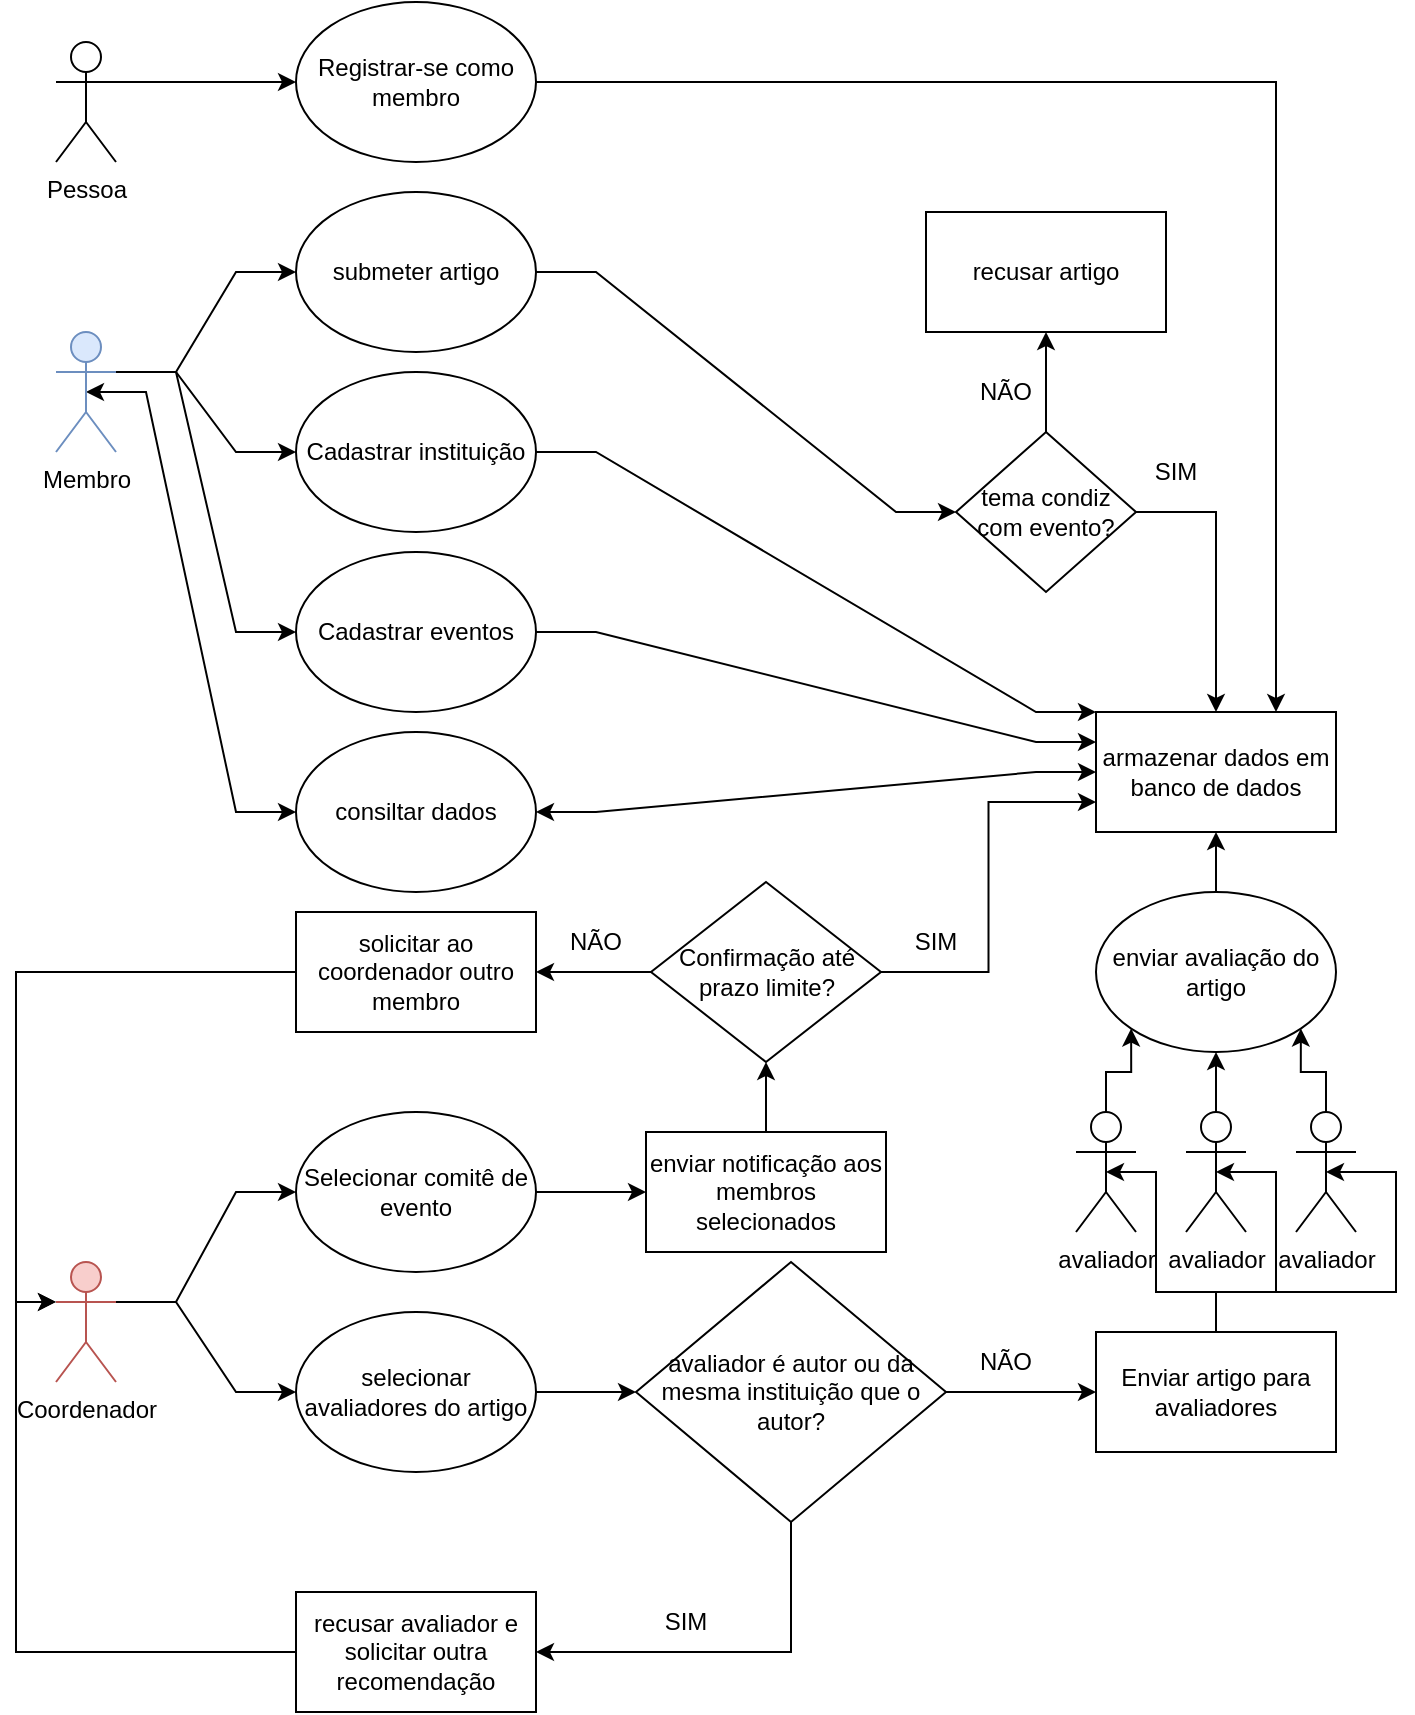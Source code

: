 <mxfile version="19.0.3" type="github">
  <diagram id="8JU_U9Y3DcdZJbbYmd21" name="Page-1">
    <mxGraphModel dx="1567" dy="887" grid="1" gridSize="10" guides="1" tooltips="1" connect="1" arrows="1" fold="1" page="1" pageScale="1" pageWidth="850" pageHeight="1100" math="0" shadow="0">
      <root>
        <mxCell id="0" />
        <mxCell id="1" parent="0" />
        <mxCell id="NkB1lSJiVC8DAfF1Eu-Q-7" style="edgeStyle=orthogonalEdgeStyle;rounded=0;orthogonalLoop=1;jettySize=auto;html=1;exitX=1;exitY=0.333;exitDx=0;exitDy=0;exitPerimeter=0;entryX=0;entryY=0.5;entryDx=0;entryDy=0;" edge="1" parent="1" source="NkB1lSJiVC8DAfF1Eu-Q-1" target="NkB1lSJiVC8DAfF1Eu-Q-4">
          <mxGeometry relative="1" as="geometry" />
        </mxCell>
        <mxCell id="NkB1lSJiVC8DAfF1Eu-Q-1" value="Pessoa" style="shape=umlActor;verticalLabelPosition=bottom;verticalAlign=top;html=1;outlineConnect=0;" vertex="1" parent="1">
          <mxGeometry x="110" y="25" width="30" height="60" as="geometry" />
        </mxCell>
        <mxCell id="NkB1lSJiVC8DAfF1Eu-Q-78" style="edgeStyle=orthogonalEdgeStyle;rounded=0;orthogonalLoop=1;jettySize=auto;html=1;exitX=1;exitY=0.5;exitDx=0;exitDy=0;entryX=0.75;entryY=0;entryDx=0;entryDy=0;" edge="1" parent="1" source="NkB1lSJiVC8DAfF1Eu-Q-4" target="NkB1lSJiVC8DAfF1Eu-Q-44">
          <mxGeometry relative="1" as="geometry" />
        </mxCell>
        <mxCell id="NkB1lSJiVC8DAfF1Eu-Q-4" value="Registrar-se como membro" style="ellipse;whiteSpace=wrap;html=1;" vertex="1" parent="1">
          <mxGeometry x="230" y="5" width="120" height="80" as="geometry" />
        </mxCell>
        <mxCell id="NkB1lSJiVC8DAfF1Eu-Q-14" style="edgeStyle=entityRelationEdgeStyle;rounded=0;orthogonalLoop=1;jettySize=auto;html=1;exitX=1;exitY=0.333;exitDx=0;exitDy=0;exitPerimeter=0;entryX=0;entryY=0.5;entryDx=0;entryDy=0;" edge="1" parent="1" source="NkB1lSJiVC8DAfF1Eu-Q-8" target="NkB1lSJiVC8DAfF1Eu-Q-11">
          <mxGeometry relative="1" as="geometry" />
        </mxCell>
        <mxCell id="NkB1lSJiVC8DAfF1Eu-Q-17" style="edgeStyle=entityRelationEdgeStyle;rounded=0;orthogonalLoop=1;jettySize=auto;html=1;exitX=1;exitY=0.333;exitDx=0;exitDy=0;exitPerimeter=0;entryX=0;entryY=0.5;entryDx=0;entryDy=0;" edge="1" parent="1" source="NkB1lSJiVC8DAfF1Eu-Q-8" target="NkB1lSJiVC8DAfF1Eu-Q-16">
          <mxGeometry relative="1" as="geometry" />
        </mxCell>
        <mxCell id="NkB1lSJiVC8DAfF1Eu-Q-8" value="Coordenador" style="shape=umlActor;verticalLabelPosition=bottom;verticalAlign=top;html=1;outlineConnect=0;fillColor=#f8cecc;strokeColor=#b85450;" vertex="1" parent="1">
          <mxGeometry x="110" y="635" width="30" height="60" as="geometry" />
        </mxCell>
        <mxCell id="NkB1lSJiVC8DAfF1Eu-Q-79" style="edgeStyle=entityRelationEdgeStyle;rounded=0;orthogonalLoop=1;jettySize=auto;html=1;exitX=1;exitY=0.5;exitDx=0;exitDy=0;entryX=0;entryY=0.25;entryDx=0;entryDy=0;" edge="1" parent="1" source="NkB1lSJiVC8DAfF1Eu-Q-9" target="NkB1lSJiVC8DAfF1Eu-Q-44">
          <mxGeometry relative="1" as="geometry" />
        </mxCell>
        <mxCell id="NkB1lSJiVC8DAfF1Eu-Q-9" value="Cadastrar eventos" style="ellipse;whiteSpace=wrap;html=1;" vertex="1" parent="1">
          <mxGeometry x="230" y="280" width="120" height="80" as="geometry" />
        </mxCell>
        <mxCell id="NkB1lSJiVC8DAfF1Eu-Q-80" style="edgeStyle=entityRelationEdgeStyle;rounded=0;orthogonalLoop=1;jettySize=auto;html=1;exitX=1;exitY=0.5;exitDx=0;exitDy=0;entryX=0;entryY=0;entryDx=0;entryDy=0;" edge="1" parent="1" source="NkB1lSJiVC8DAfF1Eu-Q-10" target="NkB1lSJiVC8DAfF1Eu-Q-44">
          <mxGeometry relative="1" as="geometry" />
        </mxCell>
        <mxCell id="NkB1lSJiVC8DAfF1Eu-Q-10" value="Cadastrar instituição&lt;span style=&quot;color: rgba(0, 0, 0, 0); font-family: monospace; font-size: 0px; text-align: start;&quot;&gt;%3CmxGraphModel%3E%3Croot%3E%3CmxCell%20id%3D%220%22%2F%3E%3CmxCell%20id%3D%221%22%20parent%3D%220%22%2F%3E%3CmxCell%20id%3D%222%22%20value%3D%22Cadastrar%20eventos%22%20style%3D%22ellipse%3BwhiteSpace%3Dwrap%3Bhtml%3D1%3B%22%20vertex%3D%221%22%20parent%3D%221%22%3E%3CmxGeometry%20x%3D%22230%22%20y%3D%22220%22%20width%3D%22120%22%20height%3D%2280%22%20as%3D%22geometry%22%2F%3E%3C%2FmxCell%3E%3C%2Froot%3E%3C%2FmxGraphModel%3E&lt;/span&gt;&lt;span style=&quot;color: rgba(0, 0, 0, 0); font-family: monospace; font-size: 0px; text-align: start;&quot;&gt;%3CmxGraphModel%3E%3Croot%3E%3CmxCell%20id%3D%220%22%2F%3E%3CmxCell%20id%3D%221%22%20parent%3D%220%22%2F%3E%3CmxCell%20id%3D%222%22%20value%3D%22Cadastrar%20eventos%22%20style%3D%22ellipse%3BwhiteSpace%3Dwrap%3Bhtml%3D1%3B%22%20vertex%3D%221%22%20parent%3D%221%22%3E%3CmxGeometry%20x%3D%22230%22%20y%3D%22220%22%20width%3D%22120%22%20height%3D%2280%22%20as%3D%22geometry%22%2F%3E%3C%2FmxCell%3E%3C%2Froot%3E%3C%2FmxGraphModel%3E&lt;/span&gt;" style="ellipse;whiteSpace=wrap;html=1;" vertex="1" parent="1">
          <mxGeometry x="230" y="190" width="120" height="80" as="geometry" />
        </mxCell>
        <mxCell id="NkB1lSJiVC8DAfF1Eu-Q-38" style="edgeStyle=orthogonalEdgeStyle;rounded=0;orthogonalLoop=1;jettySize=auto;html=1;exitX=1;exitY=0.5;exitDx=0;exitDy=0;entryX=0;entryY=0.5;entryDx=0;entryDy=0;" edge="1" parent="1" source="NkB1lSJiVC8DAfF1Eu-Q-11" target="NkB1lSJiVC8DAfF1Eu-Q-37">
          <mxGeometry relative="1" as="geometry" />
        </mxCell>
        <mxCell id="NkB1lSJiVC8DAfF1Eu-Q-11" value="Selecionar comitê de evento" style="ellipse;whiteSpace=wrap;html=1;" vertex="1" parent="1">
          <mxGeometry x="230" y="560" width="120" height="80" as="geometry" />
        </mxCell>
        <mxCell id="NkB1lSJiVC8DAfF1Eu-Q-25" style="edgeStyle=orthogonalEdgeStyle;rounded=0;orthogonalLoop=1;jettySize=auto;html=1;exitX=0.5;exitY=1;exitDx=0;exitDy=0;entryX=1;entryY=0.5;entryDx=0;entryDy=0;" edge="1" parent="1" source="NkB1lSJiVC8DAfF1Eu-Q-15" target="NkB1lSJiVC8DAfF1Eu-Q-21">
          <mxGeometry relative="1" as="geometry" />
        </mxCell>
        <mxCell id="NkB1lSJiVC8DAfF1Eu-Q-35" style="edgeStyle=orthogonalEdgeStyle;rounded=0;orthogonalLoop=1;jettySize=auto;html=1;exitX=1;exitY=0.5;exitDx=0;exitDy=0;entryX=0;entryY=0.5;entryDx=0;entryDy=0;" edge="1" parent="1" source="NkB1lSJiVC8DAfF1Eu-Q-15" target="NkB1lSJiVC8DAfF1Eu-Q-34">
          <mxGeometry relative="1" as="geometry" />
        </mxCell>
        <mxCell id="NkB1lSJiVC8DAfF1Eu-Q-15" value="avaliador é autor ou da mesma instituição que o autor?" style="rhombus;whiteSpace=wrap;html=1;" vertex="1" parent="1">
          <mxGeometry x="400" y="635" width="155" height="130" as="geometry" />
        </mxCell>
        <mxCell id="NkB1lSJiVC8DAfF1Eu-Q-18" style="edgeStyle=orthogonalEdgeStyle;rounded=0;orthogonalLoop=1;jettySize=auto;html=1;exitX=1;exitY=0.5;exitDx=0;exitDy=0;entryX=0;entryY=0.5;entryDx=0;entryDy=0;" edge="1" parent="1" source="NkB1lSJiVC8DAfF1Eu-Q-16" target="NkB1lSJiVC8DAfF1Eu-Q-15">
          <mxGeometry relative="1" as="geometry" />
        </mxCell>
        <mxCell id="NkB1lSJiVC8DAfF1Eu-Q-16" value="selecionar avaliadores do artigo" style="ellipse;whiteSpace=wrap;html=1;" vertex="1" parent="1">
          <mxGeometry x="230" y="660" width="120" height="80" as="geometry" />
        </mxCell>
        <mxCell id="NkB1lSJiVC8DAfF1Eu-Q-28" style="edgeStyle=orthogonalEdgeStyle;rounded=0;orthogonalLoop=1;jettySize=auto;html=1;exitX=0;exitY=0.5;exitDx=0;exitDy=0;entryX=0;entryY=0.333;entryDx=0;entryDy=0;entryPerimeter=0;" edge="1" parent="1" source="NkB1lSJiVC8DAfF1Eu-Q-21" target="NkB1lSJiVC8DAfF1Eu-Q-8">
          <mxGeometry relative="1" as="geometry">
            <mxPoint x="120" y="670" as="targetPoint" />
          </mxGeometry>
        </mxCell>
        <mxCell id="NkB1lSJiVC8DAfF1Eu-Q-21" value="recusar avaliador e solicitar outra recomendação" style="rounded=0;whiteSpace=wrap;html=1;" vertex="1" parent="1">
          <mxGeometry x="230" y="800" width="120" height="60" as="geometry" />
        </mxCell>
        <mxCell id="NkB1lSJiVC8DAfF1Eu-Q-31" style="edgeStyle=entityRelationEdgeStyle;rounded=0;orthogonalLoop=1;jettySize=auto;html=1;exitX=1;exitY=0.333;exitDx=0;exitDy=0;exitPerimeter=0;entryX=0;entryY=0.5;entryDx=0;entryDy=0;flowAnimation=0;" edge="1" parent="1" source="NkB1lSJiVC8DAfF1Eu-Q-30" target="NkB1lSJiVC8DAfF1Eu-Q-9">
          <mxGeometry relative="1" as="geometry" />
        </mxCell>
        <mxCell id="NkB1lSJiVC8DAfF1Eu-Q-32" style="edgeStyle=entityRelationEdgeStyle;rounded=0;orthogonalLoop=1;jettySize=auto;html=1;exitX=1;exitY=0.333;exitDx=0;exitDy=0;exitPerimeter=0;entryX=0;entryY=0.5;entryDx=0;entryDy=0;" edge="1" parent="1" source="NkB1lSJiVC8DAfF1Eu-Q-30" target="NkB1lSJiVC8DAfF1Eu-Q-10">
          <mxGeometry relative="1" as="geometry" />
        </mxCell>
        <mxCell id="NkB1lSJiVC8DAfF1Eu-Q-67" style="edgeStyle=entityRelationEdgeStyle;rounded=0;orthogonalLoop=1;jettySize=auto;html=1;entryX=0;entryY=0.5;entryDx=0;entryDy=0;" edge="1" parent="1" target="NkB1lSJiVC8DAfF1Eu-Q-66">
          <mxGeometry relative="1" as="geometry">
            <mxPoint x="140" y="190" as="sourcePoint" />
          </mxGeometry>
        </mxCell>
        <mxCell id="NkB1lSJiVC8DAfF1Eu-Q-83" style="edgeStyle=entityRelationEdgeStyle;rounded=0;orthogonalLoop=1;jettySize=auto;html=1;exitX=0.5;exitY=0.5;exitDx=0;exitDy=0;exitPerimeter=0;entryX=0;entryY=0.5;entryDx=0;entryDy=0;flowAnimation=0;orthogonal=0;comic=0;startArrow=classic;startFill=1;" edge="1" parent="1" source="NkB1lSJiVC8DAfF1Eu-Q-30" target="NkB1lSJiVC8DAfF1Eu-Q-82">
          <mxGeometry relative="1" as="geometry" />
        </mxCell>
        <mxCell id="NkB1lSJiVC8DAfF1Eu-Q-30" value="Membro" style="shape=umlActor;verticalLabelPosition=bottom;verticalAlign=top;html=1;outlineConnect=0;fillColor=#dae8fc;strokeColor=#6c8ebf;" vertex="1" parent="1">
          <mxGeometry x="110" y="170" width="30" height="60" as="geometry" />
        </mxCell>
        <mxCell id="NkB1lSJiVC8DAfF1Eu-Q-33" value="SIM" style="text;html=1;strokeColor=none;fillColor=none;align=center;verticalAlign=middle;whiteSpace=wrap;rounded=0;" vertex="1" parent="1">
          <mxGeometry x="395" y="800" width="60" height="30" as="geometry" />
        </mxCell>
        <mxCell id="NkB1lSJiVC8DAfF1Eu-Q-55" style="edgeStyle=orthogonalEdgeStyle;rounded=0;orthogonalLoop=1;jettySize=auto;html=1;exitX=0.5;exitY=0;exitDx=0;exitDy=0;entryX=0.5;entryY=0.5;entryDx=0;entryDy=0;entryPerimeter=0;" edge="1" parent="1" source="NkB1lSJiVC8DAfF1Eu-Q-34" target="NkB1lSJiVC8DAfF1Eu-Q-53">
          <mxGeometry relative="1" as="geometry">
            <Array as="points">
              <mxPoint x="690" y="650" />
              <mxPoint x="660" y="650" />
              <mxPoint x="660" y="590" />
            </Array>
          </mxGeometry>
        </mxCell>
        <mxCell id="NkB1lSJiVC8DAfF1Eu-Q-57" style="edgeStyle=orthogonalEdgeStyle;rounded=0;orthogonalLoop=1;jettySize=auto;html=1;exitX=0.5;exitY=0;exitDx=0;exitDy=0;entryX=0.5;entryY=0.5;entryDx=0;entryDy=0;entryPerimeter=0;" edge="1" parent="1" source="NkB1lSJiVC8DAfF1Eu-Q-34" target="NkB1lSJiVC8DAfF1Eu-Q-52">
          <mxGeometry relative="1" as="geometry">
            <Array as="points">
              <mxPoint x="690" y="650" />
              <mxPoint x="780" y="650" />
              <mxPoint x="780" y="590" />
            </Array>
          </mxGeometry>
        </mxCell>
        <mxCell id="NkB1lSJiVC8DAfF1Eu-Q-64" style="edgeStyle=orthogonalEdgeStyle;rounded=0;orthogonalLoop=1;jettySize=auto;html=1;exitX=0.5;exitY=0;exitDx=0;exitDy=0;entryX=0.5;entryY=0.5;entryDx=0;entryDy=0;entryPerimeter=0;" edge="1" parent="1" source="NkB1lSJiVC8DAfF1Eu-Q-34" target="NkB1lSJiVC8DAfF1Eu-Q-51">
          <mxGeometry relative="1" as="geometry">
            <Array as="points">
              <mxPoint x="690" y="650" />
              <mxPoint x="720" y="650" />
              <mxPoint x="720" y="590" />
            </Array>
          </mxGeometry>
        </mxCell>
        <mxCell id="NkB1lSJiVC8DAfF1Eu-Q-34" value="Enviar artigo para avaliadores" style="rounded=0;whiteSpace=wrap;html=1;" vertex="1" parent="1">
          <mxGeometry x="630" y="670" width="120" height="60" as="geometry" />
        </mxCell>
        <mxCell id="NkB1lSJiVC8DAfF1Eu-Q-36" value="NÃO" style="text;html=1;strokeColor=none;fillColor=none;align=center;verticalAlign=middle;whiteSpace=wrap;rounded=0;" vertex="1" parent="1">
          <mxGeometry x="555" y="670" width="60" height="30" as="geometry" />
        </mxCell>
        <mxCell id="NkB1lSJiVC8DAfF1Eu-Q-41" style="edgeStyle=orthogonalEdgeStyle;rounded=0;orthogonalLoop=1;jettySize=auto;html=1;exitX=0.5;exitY=0;exitDx=0;exitDy=0;entryX=0.5;entryY=1;entryDx=0;entryDy=0;" edge="1" parent="1" source="NkB1lSJiVC8DAfF1Eu-Q-37" target="NkB1lSJiVC8DAfF1Eu-Q-39">
          <mxGeometry relative="1" as="geometry" />
        </mxCell>
        <mxCell id="NkB1lSJiVC8DAfF1Eu-Q-37" value="enviar notificação aos membros selecionados" style="rounded=0;whiteSpace=wrap;html=1;" vertex="1" parent="1">
          <mxGeometry x="405" y="570" width="120" height="60" as="geometry" />
        </mxCell>
        <mxCell id="NkB1lSJiVC8DAfF1Eu-Q-42" style="edgeStyle=orthogonalEdgeStyle;rounded=0;orthogonalLoop=1;jettySize=auto;html=1;exitX=0;exitY=0.5;exitDx=0;exitDy=0;entryX=1;entryY=0.5;entryDx=0;entryDy=0;" edge="1" parent="1" source="NkB1lSJiVC8DAfF1Eu-Q-39" target="NkB1lSJiVC8DAfF1Eu-Q-40">
          <mxGeometry relative="1" as="geometry" />
        </mxCell>
        <mxCell id="NkB1lSJiVC8DAfF1Eu-Q-47" style="edgeStyle=orthogonalEdgeStyle;rounded=0;orthogonalLoop=1;jettySize=auto;html=1;exitX=1;exitY=0.5;exitDx=0;exitDy=0;entryX=0;entryY=0.75;entryDx=0;entryDy=0;" edge="1" parent="1" source="NkB1lSJiVC8DAfF1Eu-Q-39" target="NkB1lSJiVC8DAfF1Eu-Q-44">
          <mxGeometry relative="1" as="geometry" />
        </mxCell>
        <mxCell id="NkB1lSJiVC8DAfF1Eu-Q-39" value="Confirmação até prazo limite?" style="rhombus;whiteSpace=wrap;html=1;" vertex="1" parent="1">
          <mxGeometry x="407.5" y="445" width="115" height="90" as="geometry" />
        </mxCell>
        <mxCell id="NkB1lSJiVC8DAfF1Eu-Q-43" style="edgeStyle=orthogonalEdgeStyle;rounded=0;orthogonalLoop=1;jettySize=auto;html=1;exitX=0;exitY=0.5;exitDx=0;exitDy=0;entryX=0;entryY=0.333;entryDx=0;entryDy=0;entryPerimeter=0;" edge="1" parent="1" source="NkB1lSJiVC8DAfF1Eu-Q-40" target="NkB1lSJiVC8DAfF1Eu-Q-8">
          <mxGeometry relative="1" as="geometry" />
        </mxCell>
        <mxCell id="NkB1lSJiVC8DAfF1Eu-Q-40" value="solicitar ao coordenador outro membro" style="rounded=0;whiteSpace=wrap;html=1;" vertex="1" parent="1">
          <mxGeometry x="230" y="460" width="120" height="60" as="geometry" />
        </mxCell>
        <mxCell id="NkB1lSJiVC8DAfF1Eu-Q-44" value="armazenar dados em banco de dados" style="rounded=0;whiteSpace=wrap;html=1;" vertex="1" parent="1">
          <mxGeometry x="630" y="360" width="120" height="60" as="geometry" />
        </mxCell>
        <mxCell id="NkB1lSJiVC8DAfF1Eu-Q-49" value="SIM" style="text;html=1;strokeColor=none;fillColor=none;align=center;verticalAlign=middle;whiteSpace=wrap;rounded=0;" vertex="1" parent="1">
          <mxGeometry x="520" y="460" width="60" height="30" as="geometry" />
        </mxCell>
        <mxCell id="NkB1lSJiVC8DAfF1Eu-Q-50" value="NÃO" style="text;html=1;strokeColor=none;fillColor=none;align=center;verticalAlign=middle;whiteSpace=wrap;rounded=0;" vertex="1" parent="1">
          <mxGeometry x="350" y="460" width="60" height="30" as="geometry" />
        </mxCell>
        <mxCell id="NkB1lSJiVC8DAfF1Eu-Q-61" style="edgeStyle=orthogonalEdgeStyle;rounded=0;orthogonalLoop=1;jettySize=auto;html=1;exitX=0.5;exitY=0;exitDx=0;exitDy=0;exitPerimeter=0;entryX=0.5;entryY=1;entryDx=0;entryDy=0;" edge="1" parent="1" source="NkB1lSJiVC8DAfF1Eu-Q-51" target="NkB1lSJiVC8DAfF1Eu-Q-59">
          <mxGeometry relative="1" as="geometry" />
        </mxCell>
        <mxCell id="NkB1lSJiVC8DAfF1Eu-Q-51" value="avaliador" style="shape=umlActor;verticalLabelPosition=bottom;verticalAlign=top;html=1;outlineConnect=0;" vertex="1" parent="1">
          <mxGeometry x="675" y="560" width="30" height="60" as="geometry" />
        </mxCell>
        <mxCell id="NkB1lSJiVC8DAfF1Eu-Q-62" style="edgeStyle=orthogonalEdgeStyle;rounded=0;orthogonalLoop=1;jettySize=auto;html=1;exitX=0.5;exitY=0;exitDx=0;exitDy=0;exitPerimeter=0;entryX=1;entryY=1;entryDx=0;entryDy=0;" edge="1" parent="1" source="NkB1lSJiVC8DAfF1Eu-Q-52" target="NkB1lSJiVC8DAfF1Eu-Q-59">
          <mxGeometry relative="1" as="geometry" />
        </mxCell>
        <mxCell id="NkB1lSJiVC8DAfF1Eu-Q-52" value="avaliador" style="shape=umlActor;verticalLabelPosition=bottom;verticalAlign=top;html=1;outlineConnect=0;" vertex="1" parent="1">
          <mxGeometry x="730" y="560" width="30" height="60" as="geometry" />
        </mxCell>
        <mxCell id="NkB1lSJiVC8DAfF1Eu-Q-60" style="edgeStyle=orthogonalEdgeStyle;rounded=0;orthogonalLoop=1;jettySize=auto;html=1;exitX=0.5;exitY=0;exitDx=0;exitDy=0;exitPerimeter=0;entryX=0;entryY=1;entryDx=0;entryDy=0;" edge="1" parent="1" source="NkB1lSJiVC8DAfF1Eu-Q-53" target="NkB1lSJiVC8DAfF1Eu-Q-59">
          <mxGeometry relative="1" as="geometry" />
        </mxCell>
        <mxCell id="NkB1lSJiVC8DAfF1Eu-Q-53" value="avaliador" style="shape=umlActor;verticalLabelPosition=bottom;verticalAlign=top;html=1;outlineConnect=0;" vertex="1" parent="1">
          <mxGeometry x="620" y="560" width="30" height="60" as="geometry" />
        </mxCell>
        <mxCell id="NkB1lSJiVC8DAfF1Eu-Q-63" style="edgeStyle=orthogonalEdgeStyle;rounded=0;orthogonalLoop=1;jettySize=auto;html=1;exitX=0.5;exitY=0;exitDx=0;exitDy=0;entryX=0.5;entryY=1;entryDx=0;entryDy=0;" edge="1" parent="1" source="NkB1lSJiVC8DAfF1Eu-Q-59" target="NkB1lSJiVC8DAfF1Eu-Q-44">
          <mxGeometry relative="1" as="geometry" />
        </mxCell>
        <mxCell id="NkB1lSJiVC8DAfF1Eu-Q-59" value="enviar avaliação do artigo" style="ellipse;whiteSpace=wrap;html=1;" vertex="1" parent="1">
          <mxGeometry x="630" y="450" width="120" height="80" as="geometry" />
        </mxCell>
        <mxCell id="NkB1lSJiVC8DAfF1Eu-Q-69" style="edgeStyle=entityRelationEdgeStyle;rounded=0;orthogonalLoop=1;jettySize=auto;html=1;exitX=1;exitY=0.5;exitDx=0;exitDy=0;entryX=0;entryY=0.5;entryDx=0;entryDy=0;" edge="1" parent="1" source="NkB1lSJiVC8DAfF1Eu-Q-66" target="NkB1lSJiVC8DAfF1Eu-Q-68">
          <mxGeometry relative="1" as="geometry" />
        </mxCell>
        <mxCell id="NkB1lSJiVC8DAfF1Eu-Q-66" value="submeter artigo" style="ellipse;whiteSpace=wrap;html=1;" vertex="1" parent="1">
          <mxGeometry x="230" y="100" width="120" height="80" as="geometry" />
        </mxCell>
        <mxCell id="NkB1lSJiVC8DAfF1Eu-Q-76" style="edgeStyle=orthogonalEdgeStyle;rounded=0;orthogonalLoop=1;jettySize=auto;html=1;exitX=1;exitY=0.5;exitDx=0;exitDy=0;entryX=0.5;entryY=0;entryDx=0;entryDy=0;" edge="1" parent="1" source="NkB1lSJiVC8DAfF1Eu-Q-68" target="NkB1lSJiVC8DAfF1Eu-Q-44">
          <mxGeometry relative="1" as="geometry" />
        </mxCell>
        <mxCell id="NkB1lSJiVC8DAfF1Eu-Q-81" style="edgeStyle=orthogonalEdgeStyle;rounded=0;orthogonalLoop=1;jettySize=auto;html=1;exitX=0.5;exitY=0;exitDx=0;exitDy=0;entryX=0.5;entryY=1;entryDx=0;entryDy=0;" edge="1" parent="1" source="NkB1lSJiVC8DAfF1Eu-Q-68" target="NkB1lSJiVC8DAfF1Eu-Q-72">
          <mxGeometry relative="1" as="geometry" />
        </mxCell>
        <mxCell id="NkB1lSJiVC8DAfF1Eu-Q-68" value="tema condiz com evento?" style="rhombus;whiteSpace=wrap;html=1;" vertex="1" parent="1">
          <mxGeometry x="560" y="220" width="90" height="80" as="geometry" />
        </mxCell>
        <mxCell id="NkB1lSJiVC8DAfF1Eu-Q-71" value="SIM" style="text;html=1;strokeColor=none;fillColor=none;align=center;verticalAlign=middle;whiteSpace=wrap;rounded=0;" vertex="1" parent="1">
          <mxGeometry x="640" y="225" width="60" height="30" as="geometry" />
        </mxCell>
        <mxCell id="NkB1lSJiVC8DAfF1Eu-Q-72" value="recusar artigo" style="rounded=0;whiteSpace=wrap;html=1;" vertex="1" parent="1">
          <mxGeometry x="545" y="110" width="120" height="60" as="geometry" />
        </mxCell>
        <mxCell id="NkB1lSJiVC8DAfF1Eu-Q-74" value="NÃO" style="text;html=1;strokeColor=none;fillColor=none;align=center;verticalAlign=middle;whiteSpace=wrap;rounded=0;" vertex="1" parent="1">
          <mxGeometry x="555" y="185" width="60" height="30" as="geometry" />
        </mxCell>
        <mxCell id="NkB1lSJiVC8DAfF1Eu-Q-84" style="edgeStyle=entityRelationEdgeStyle;rounded=0;orthogonalLoop=1;jettySize=auto;html=1;exitX=1;exitY=0.5;exitDx=0;exitDy=0;entryX=0;entryY=0.5;entryDx=0;entryDy=0;startArrow=classic;startFill=1;" edge="1" parent="1" source="NkB1lSJiVC8DAfF1Eu-Q-82" target="NkB1lSJiVC8DAfF1Eu-Q-44">
          <mxGeometry relative="1" as="geometry" />
        </mxCell>
        <mxCell id="NkB1lSJiVC8DAfF1Eu-Q-82" value="consiltar dados" style="ellipse;whiteSpace=wrap;html=1;" vertex="1" parent="1">
          <mxGeometry x="230" y="370" width="120" height="80" as="geometry" />
        </mxCell>
      </root>
    </mxGraphModel>
  </diagram>
</mxfile>
